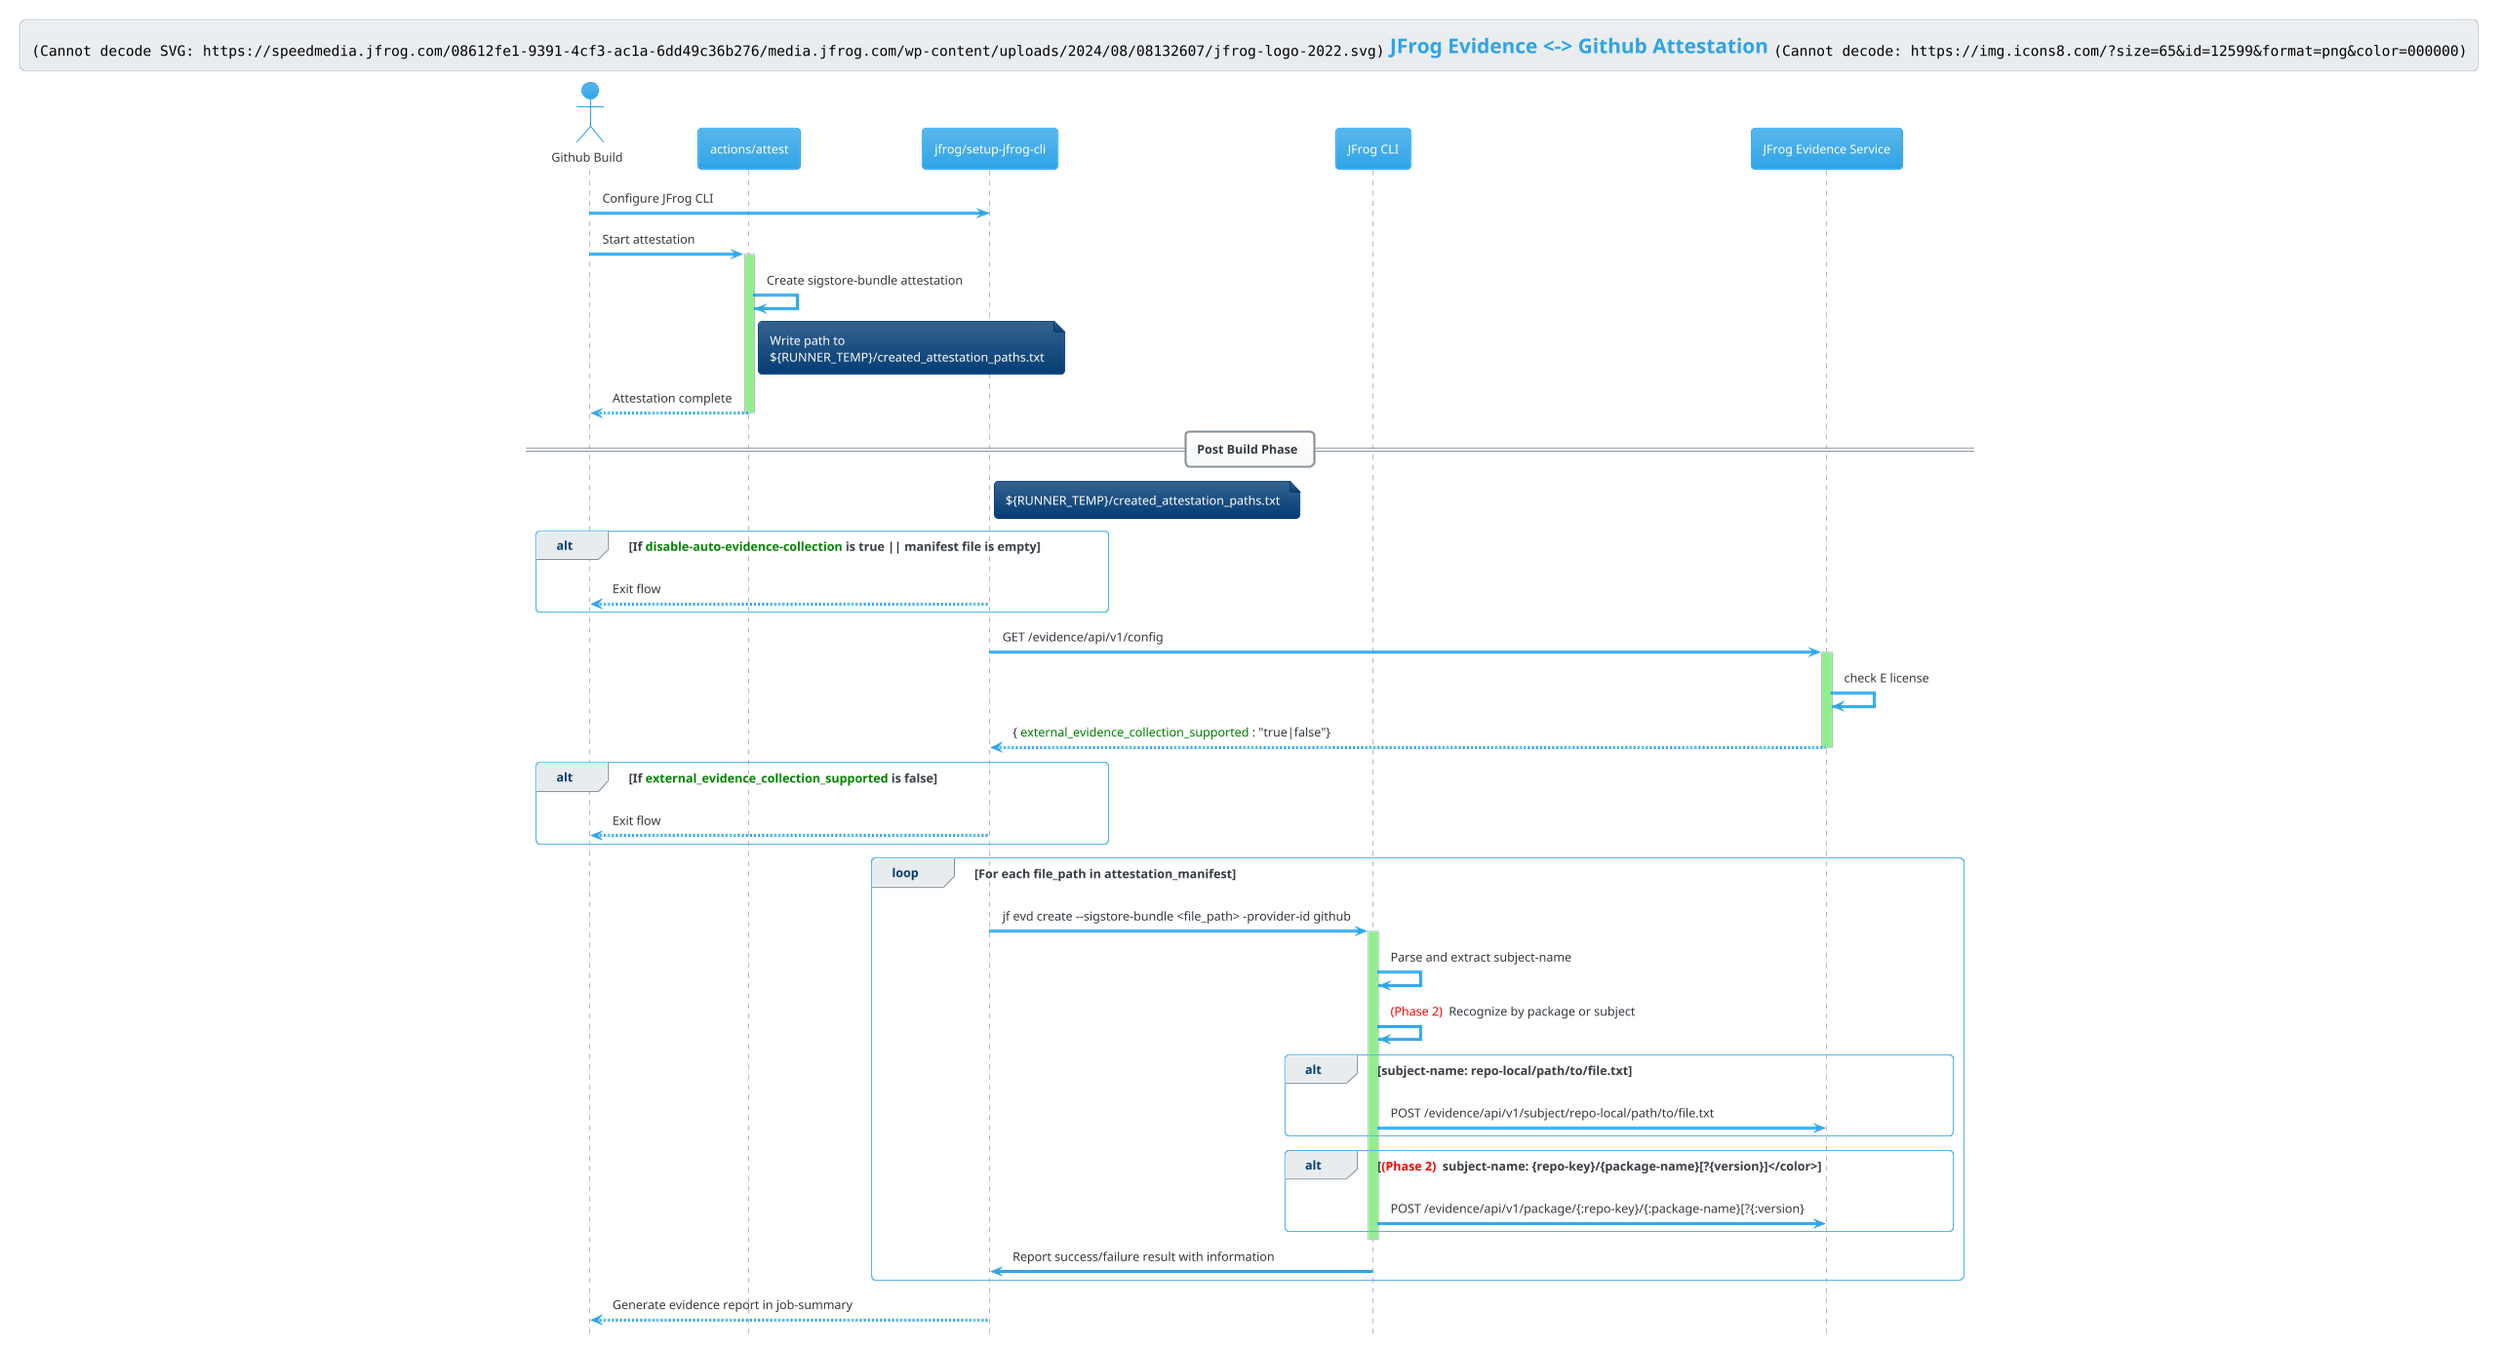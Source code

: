 @startuml
!theme cerulean
hide footbox

!define JFROG_ICON https://speedmedia.jfrog.com/08612fe1-9391-4cf3-ac1a-6dd49c36b276/media.jfrog.com/wp-content/uploads/2024/08/08132607/jfrog-logo-2022.svg
!define GITHUB_ICON https://img.icons8.com/?size=65&id=12599&format=png&color=000000
title <img:JFROG_ICON> JFrog Evidence <-> Github Attestation <img:GITHUB_ICON>

actor "Github Build" as Build
participant "actions/attest" as GH_Attest
participant "jfrog/setup-jfrog-cli" as GH_JFrog
participant "JFrog CLI" as JF_CLI
participant "JFrog Evidence Service" as EvidenceService

Build -> GH_JFrog: Configure JFrog CLI
Build -> GH_Attest: Start attestation

activate GH_Attest #LightGreen
GH_Attest -> GH_Attest: Create sigstore-bundle attestation
note right of GH_Attest
    Write path to
    ${RUNNER_TEMP}/created_attestation_paths.txt
end note
GH_Attest --> Build: Attestation complete
deactivate GH_Attest

== Post Build Phase ==
note right of GH_JFrog: ${RUNNER_TEMP}/created_attestation_paths.txt
alt If <color green>disable-auto-evidence-collection</color> is true || manifest file is empty
    GH_JFrog --> Build : Exit flow
end
GH_JFrog -> EvidenceService : GET /evidence/api/v1/config
activate EvidenceService #LightGreen
EvidenceService -> EvidenceService : check E license
EvidenceService --> GH_JFrog : { <color green>external_evidence_collection_supported</color> : "true|false"}
deactivate EvidenceService
alt If <color green>external_evidence_collection_supported</color> is false
    GH_JFrog --> Build : Exit flow
end
loop For each file_path in attestation_manifest
    GH_JFrog -> JF_CLI: jf evd create --sigstore-bundle <file_path> -provider-id github
    activate JF_CLI #LightGreen
    JF_CLI -> JF_CLI: Parse and extract subject-name
    JF_CLI -> JF_CLI: <color red>(Phase 2) </color> Recognize by package or subject
    alt subject-name: repo-local/path/to/file.txt
        JF_CLI -> EvidenceService: POST /evidence/api/v1/subject/repo-local/path/to/file.txt
    end
    alt <color red>(Phase 2) </color> subject-name: {repo-key}/{package-name}[?{version}]</color>
        JF_CLI -> EvidenceService: POST /evidence/api/v1/package/{:repo-key}/{:package-name}[?{:version}
    end
    deactivate JF_CLI
    JF_CLI -> GH_JFrog: Report success/failure result with information
end
GH_JFrog --> Build: Generate evidence report in job-summary
@enduml